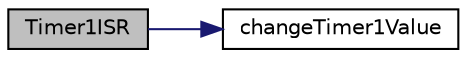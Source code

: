 digraph "Timer1ISR"
{
 // LATEX_PDF_SIZE
  edge [fontname="Helvetica",fontsize="10",labelfontname="Helvetica",labelfontsize="10"];
  node [fontname="Helvetica",fontsize="10",shape=record];
  rankdir="LR";
  Node48 [label="Timer1ISR",height=0.2,width=0.4,color="black", fillcolor="grey75", style="filled", fontcolor="black",tooltip="Function to handle TIMER1 interrupts."];
  Node48 -> Node49 [color="midnightblue",fontsize="10",style="solid",fontname="Helvetica"];
  Node49 [label="changeTimer1Value",height=0.2,width=0.4,color="black", fillcolor="white", style="filled",URL="$satej__matthew_8c.html#ae0e2b59e29ecdbadeb6bfa1a9efa5a85",tooltip="Function to change load value of Timer1."];
}
